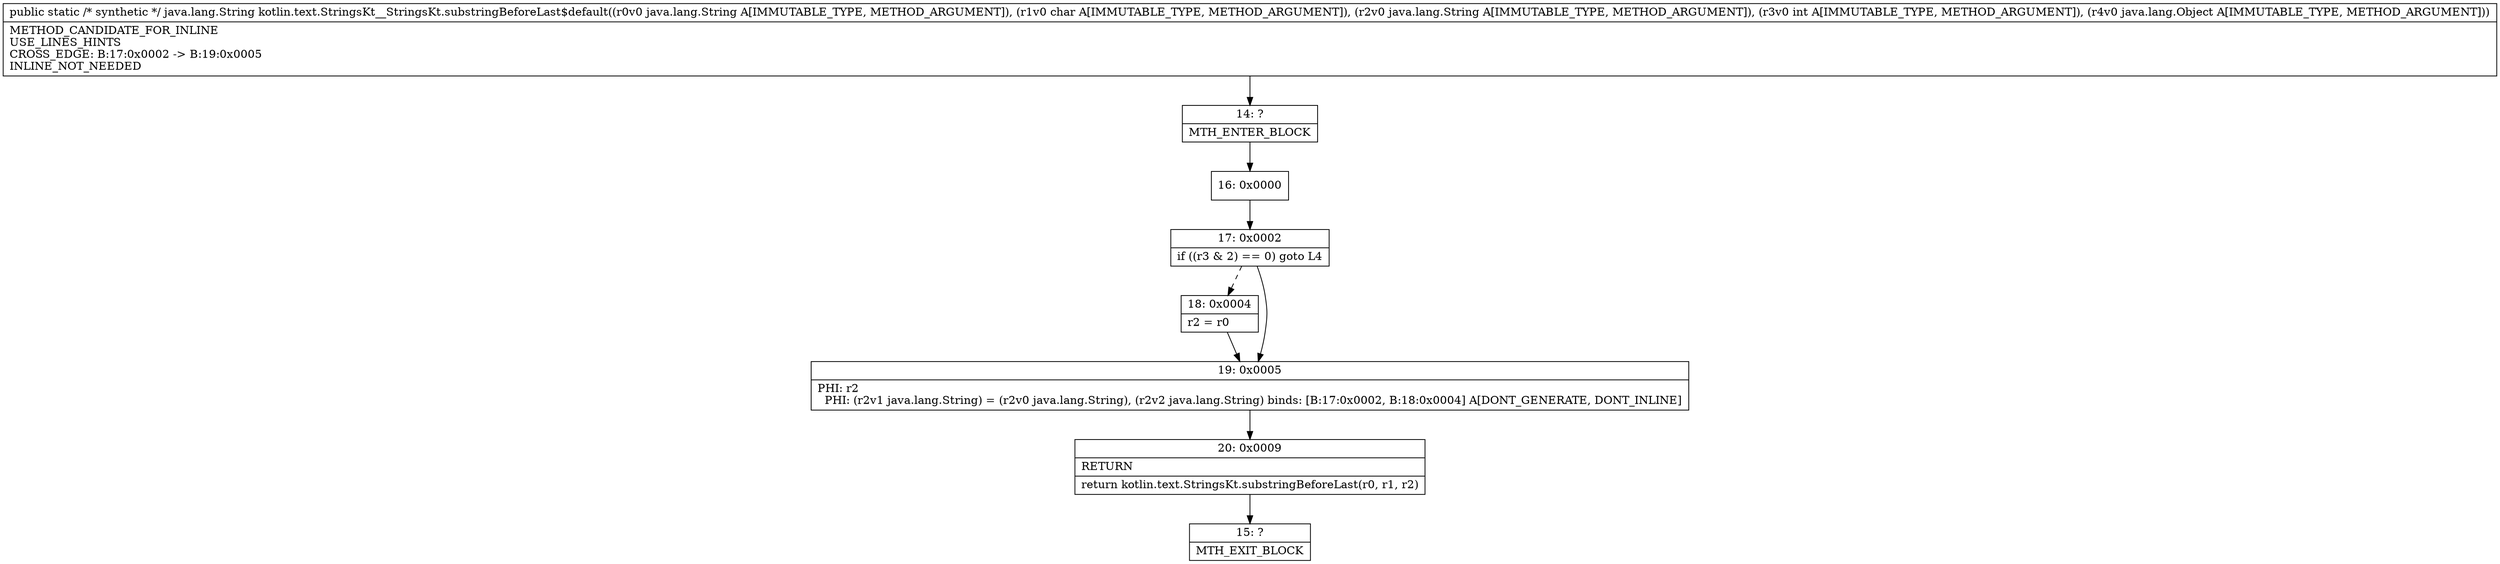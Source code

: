digraph "CFG forkotlin.text.StringsKt__StringsKt.substringBeforeLast$default(Ljava\/lang\/String;CLjava\/lang\/String;ILjava\/lang\/Object;)Ljava\/lang\/String;" {
Node_14 [shape=record,label="{14\:\ ?|MTH_ENTER_BLOCK\l}"];
Node_16 [shape=record,label="{16\:\ 0x0000}"];
Node_17 [shape=record,label="{17\:\ 0x0002|if ((r3 & 2) == 0) goto L4\l}"];
Node_18 [shape=record,label="{18\:\ 0x0004|r2 = r0\l}"];
Node_19 [shape=record,label="{19\:\ 0x0005|PHI: r2 \l  PHI: (r2v1 java.lang.String) = (r2v0 java.lang.String), (r2v2 java.lang.String) binds: [B:17:0x0002, B:18:0x0004] A[DONT_GENERATE, DONT_INLINE]\l}"];
Node_20 [shape=record,label="{20\:\ 0x0009|RETURN\l|return kotlin.text.StringsKt.substringBeforeLast(r0, r1, r2)\l}"];
Node_15 [shape=record,label="{15\:\ ?|MTH_EXIT_BLOCK\l}"];
MethodNode[shape=record,label="{public static \/* synthetic *\/ java.lang.String kotlin.text.StringsKt__StringsKt.substringBeforeLast$default((r0v0 java.lang.String A[IMMUTABLE_TYPE, METHOD_ARGUMENT]), (r1v0 char A[IMMUTABLE_TYPE, METHOD_ARGUMENT]), (r2v0 java.lang.String A[IMMUTABLE_TYPE, METHOD_ARGUMENT]), (r3v0 int A[IMMUTABLE_TYPE, METHOD_ARGUMENT]), (r4v0 java.lang.Object A[IMMUTABLE_TYPE, METHOD_ARGUMENT]))  | METHOD_CANDIDATE_FOR_INLINE\lUSE_LINES_HINTS\lCROSS_EDGE: B:17:0x0002 \-\> B:19:0x0005\lINLINE_NOT_NEEDED\l}"];
MethodNode -> Node_14;Node_14 -> Node_16;
Node_16 -> Node_17;
Node_17 -> Node_18[style=dashed];
Node_17 -> Node_19;
Node_18 -> Node_19;
Node_19 -> Node_20;
Node_20 -> Node_15;
}

